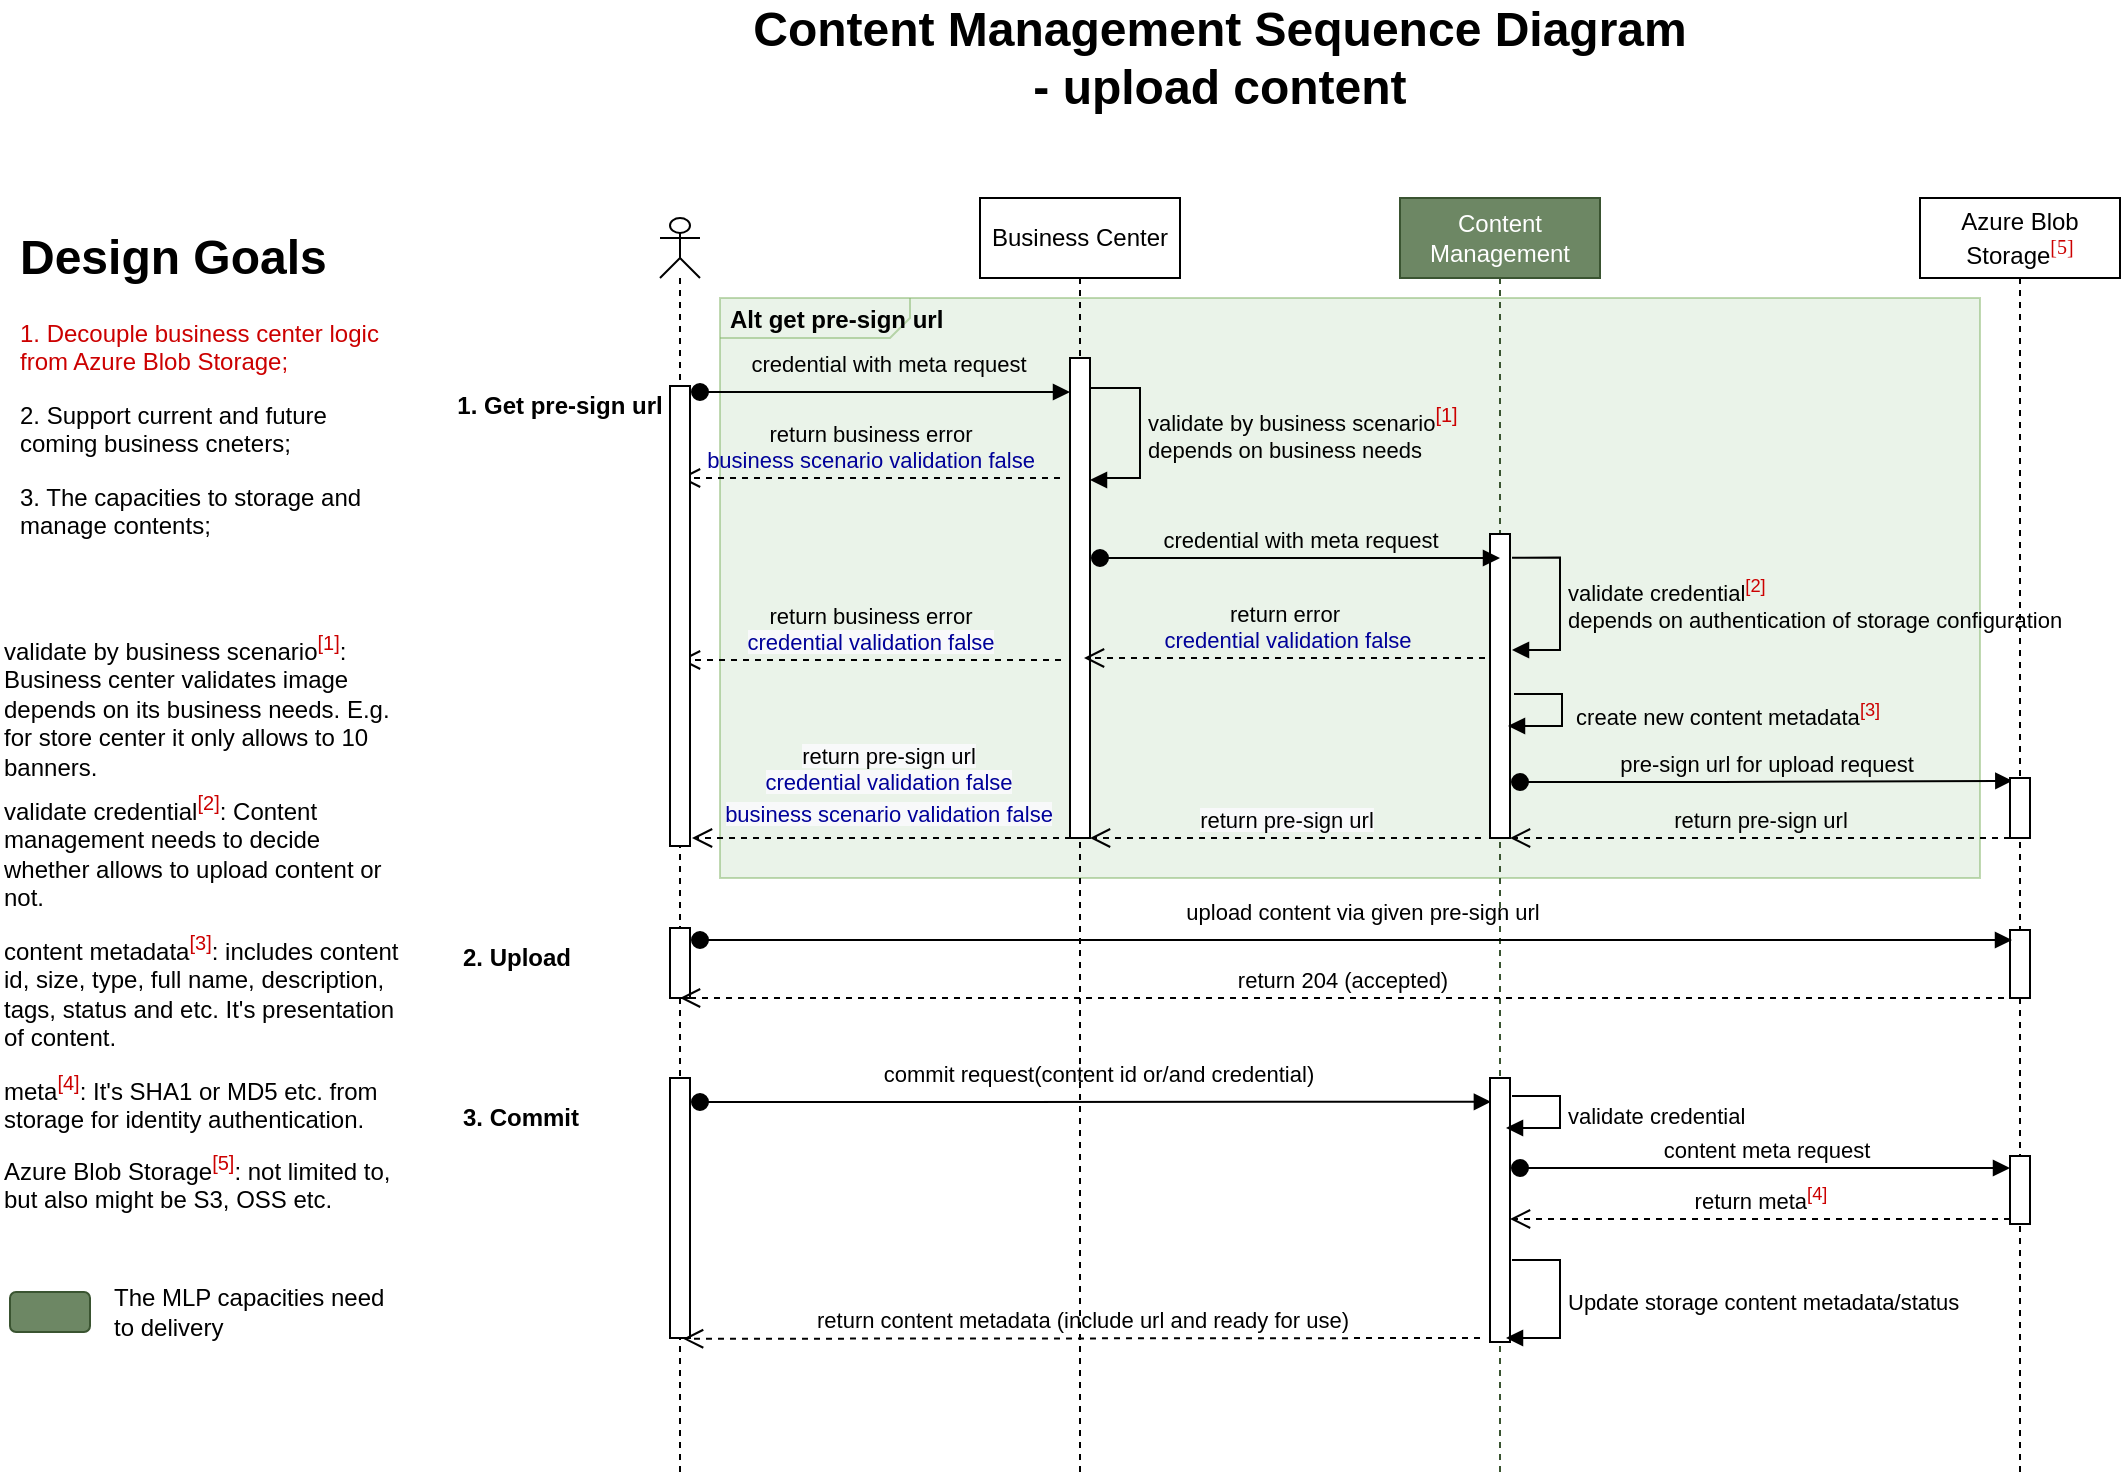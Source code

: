 <mxfile version="12.5.1" type="github" pages="2">
  <diagram id="Se-Glehy01dl6wNR-q-G" name="Uploading User Case">
    <mxGraphModel dx="3376" dy="541" grid="1" gridSize="10" guides="1" tooltips="1" connect="1" arrows="1" fold="1" page="1" pageScale="1" pageWidth="827" pageHeight="1169" math="0" shadow="0">
      <root>
        <mxCell id="0"/>
        <mxCell id="1" parent="0"/>
        <mxCell id="lDLZ59sCFjgZFas71iTA-26" value="&lt;p style=&quot;margin: 0px ; margin-top: 4px ; margin-left: 5px ; text-align: left&quot;&gt;&lt;b&gt;Alt&lt;/b&gt; &lt;b&gt;get pre-sign url&lt;/b&gt;&lt;/p&gt;" style="html=1;shape=mxgraph.sysml.package;overflow=fill;labelX=95;align=left;spacingLeft=5;verticalAlign=top;spacingTop=-3;fillColor=#d5e8d4;strokeColor=#82b366;opacity=50;" parent="1" vertex="1">
          <mxGeometry x="-2100" y="200" width="630" height="290" as="geometry"/>
        </mxCell>
        <mxCell id="fI2PRTh5zaHvBNYzc2sx-4" value="Content Management" style="shape=umlLifeline;perimeter=lifelinePerimeter;whiteSpace=wrap;html=1;container=1;collapsible=0;recursiveResize=0;outlineConnect=0;fillColor=#6d8764;strokeColor=#3A5431;fontColor=#ffffff;" parent="1" vertex="1">
          <mxGeometry x="-1760" y="150" width="100" height="640" as="geometry"/>
        </mxCell>
        <mxCell id="fI2PRTh5zaHvBNYzc2sx-18" value="" style="html=1;points=[];perimeter=orthogonalPerimeter;" parent="fI2PRTh5zaHvBNYzc2sx-4" vertex="1">
          <mxGeometry x="45" y="168" width="10" height="152" as="geometry"/>
        </mxCell>
        <mxCell id="lDLZ59sCFjgZFas71iTA-8" value="pre-sign url for upload request" style="html=1;verticalAlign=bottom;startArrow=oval;startFill=1;endArrow=block;startSize=8;labelBackgroundColor=none;entryX=0.116;entryY=0.047;entryDx=0;entryDy=0;entryPerimeter=0;" parent="fI2PRTh5zaHvBNYzc2sx-4" edge="1" target="lDLZ59sCFjgZFas71iTA-6">
          <mxGeometry width="60" relative="1" as="geometry">
            <mxPoint x="60" y="292" as="sourcePoint"/>
            <mxPoint x="309.5" y="292" as="targetPoint"/>
            <Array as="points">
              <mxPoint x="150.5" y="292"/>
            </Array>
          </mxGeometry>
        </mxCell>
        <mxCell id="fI2PRTh5zaHvBNYzc2sx-2" value="" style="shape=umlLifeline;participant=umlActor;perimeter=lifelinePerimeter;whiteSpace=wrap;html=1;container=1;collapsible=0;recursiveResize=0;verticalAlign=top;spacingTop=36;labelBackgroundColor=#ffffff;outlineConnect=0;size=30;" parent="1" vertex="1">
          <mxGeometry x="-2130" y="160" width="20" height="630" as="geometry"/>
        </mxCell>
        <mxCell id="lDLZ59sCFjgZFas71iTA-12" value="" style="html=1;points=[];perimeter=orthogonalPerimeter;align=left;" parent="fI2PRTh5zaHvBNYzc2sx-2" vertex="1">
          <mxGeometry x="5" y="355" width="10" height="35" as="geometry"/>
        </mxCell>
        <mxCell id="lDLZ59sCFjgZFas71iTA-16" value="" style="html=1;points=[];perimeter=orthogonalPerimeter;align=left;" parent="fI2PRTh5zaHvBNYzc2sx-2" vertex="1">
          <mxGeometry x="5" y="430" width="10" height="130" as="geometry"/>
        </mxCell>
        <mxCell id="fI2PRTh5zaHvBNYzc2sx-3" value="Business Center" style="shape=umlLifeline;perimeter=lifelinePerimeter;whiteSpace=wrap;html=1;container=1;collapsible=0;recursiveResize=0;outlineConnect=0;" parent="1" vertex="1">
          <mxGeometry x="-1970" y="150" width="100" height="640" as="geometry"/>
        </mxCell>
        <mxCell id="fI2PRTh5zaHvBNYzc2sx-9" value="" style="html=1;points=[];perimeter=orthogonalPerimeter;" parent="fI2PRTh5zaHvBNYzc2sx-3" vertex="1">
          <mxGeometry x="45" y="80" width="10" height="240" as="geometry"/>
        </mxCell>
        <mxCell id="fI2PRTh5zaHvBNYzc2sx-5" value="Azure Blob Storage&lt;sup style=&quot;color: rgb(0 , 0 , 0) ; font-family: &amp;#34;quot&amp;#34; ; font-style: normal ; font-variant: normal ; font-weight: 400 ; letter-spacing: normal ; text-align: left ; text-decoration: none ; text-indent: 0px ; text-transform: none ; white-space: nowrap ; word-spacing: 0px&quot;&gt;&lt;font color=&quot;#cc0000&quot;&gt;[5]&lt;/font&gt;&lt;/sup&gt;" style="shape=umlLifeline;perimeter=lifelinePerimeter;whiteSpace=wrap;html=1;container=1;collapsible=0;recursiveResize=0;outlineConnect=0;" parent="1" vertex="1">
          <mxGeometry x="-1500" y="150" width="100" height="640" as="geometry"/>
        </mxCell>
        <mxCell id="lDLZ59sCFjgZFas71iTA-6" value="" style="html=1;points=[];perimeter=orthogonalPerimeter;" parent="fI2PRTh5zaHvBNYzc2sx-5" vertex="1">
          <mxGeometry x="45" y="290" width="10" height="30" as="geometry"/>
        </mxCell>
        <mxCell id="lDLZ59sCFjgZFas71iTA-13" value="" style="html=1;points=[];perimeter=orthogonalPerimeter;" parent="fI2PRTh5zaHvBNYzc2sx-5" vertex="1">
          <mxGeometry x="45" y="366" width="10" height="34" as="geometry"/>
        </mxCell>
        <mxCell id="lDLZ59sCFjgZFas71iTA-20" value="" style="html=1;points=[];perimeter=orthogonalPerimeter;" parent="fI2PRTh5zaHvBNYzc2sx-5" vertex="1">
          <mxGeometry x="45" y="479" width="10" height="34" as="geometry"/>
        </mxCell>
        <mxCell id="fI2PRTh5zaHvBNYzc2sx-7" value="&lt;font style=&quot;font-size: 24px&quot;&gt;&lt;b&gt;Content Management Sequence Diagram&lt;br&gt;- upload content&lt;br&gt;&lt;/b&gt;&lt;/font&gt;" style="text;html=1;strokeColor=none;fillColor=none;align=center;verticalAlign=middle;whiteSpace=wrap;rounded=0;" parent="1" vertex="1">
          <mxGeometry x="-2110" y="70" width="520" height="20" as="geometry"/>
        </mxCell>
        <mxCell id="fI2PRTh5zaHvBNYzc2sx-8" value="credential with meta request" style="html=1;verticalAlign=bottom;startArrow=oval;startFill=1;endArrow=block;startSize=8;labelBackgroundColor=none;" parent="1" target="fI2PRTh5zaHvBNYzc2sx-9" edge="1">
          <mxGeometry x="0.005" y="5" width="60" relative="1" as="geometry">
            <mxPoint x="-2110" y="247" as="sourcePoint"/>
            <mxPoint x="-1928" y="247" as="targetPoint"/>
            <Array as="points">
              <mxPoint x="-2026" y="247"/>
            </Array>
            <mxPoint x="1" as="offset"/>
          </mxGeometry>
        </mxCell>
        <mxCell id="fI2PRTh5zaHvBNYzc2sx-12" value="return business error &lt;br&gt;&lt;font color=&quot;#000099&quot;&gt;business scenario validation false&lt;/font&gt;" style="html=1;verticalAlign=bottom;endArrow=open;dashed=1;endSize=8;labelBackgroundColor=none;" parent="1" target="fI2PRTh5zaHvBNYzc2sx-2" edge="1">
          <mxGeometry relative="1" as="geometry">
            <mxPoint x="-1930" y="290" as="sourcePoint"/>
            <mxPoint x="-2010" y="290" as="targetPoint"/>
          </mxGeometry>
        </mxCell>
        <mxCell id="fI2PRTh5zaHvBNYzc2sx-16" value="validate by business scenario&lt;sup&gt;&lt;font color=&quot;#cc0000&quot; style=&quot;font-size: 10px&quot;&gt;[1]&lt;/font&gt;&lt;/sup&gt;&amp;nbsp;&lt;br&gt;depends on business needs&amp;nbsp;" style="edgeStyle=orthogonalEdgeStyle;html=1;align=left;spacingLeft=2;endArrow=block;rounded=0;labelBackgroundColor=none;" parent="1" edge="1">
          <mxGeometry relative="1" as="geometry">
            <mxPoint x="-1915" y="245" as="sourcePoint"/>
            <Array as="points">
              <mxPoint x="-1890" y="245"/>
              <mxPoint x="-1890" y="290"/>
              <mxPoint x="-1910" y="290"/>
              <mxPoint x="-1910" y="291"/>
            </Array>
            <mxPoint x="-1915" y="291" as="targetPoint"/>
          </mxGeometry>
        </mxCell>
        <mxCell id="fI2PRTh5zaHvBNYzc2sx-17" value="credential with meta request" style="html=1;verticalAlign=bottom;startArrow=oval;startFill=1;endArrow=block;startSize=8;labelBackgroundColor=none;" parent="1" edge="1">
          <mxGeometry width="60" relative="1" as="geometry">
            <mxPoint x="-1910" y="330" as="sourcePoint"/>
            <mxPoint x="-1710" y="330" as="targetPoint"/>
            <Array as="points">
              <mxPoint x="-1819.5" y="330"/>
            </Array>
          </mxGeometry>
        </mxCell>
        <mxCell id="fI2PRTh5zaHvBNYzc2sx-20" value="validate credential&lt;sup&gt;&lt;font color=&quot;#cc0000&quot;&gt;[2]&lt;/font&gt;&lt;/sup&gt;&amp;nbsp;&lt;br&gt;depends on authentication of storage configuration&amp;nbsp;" style="edgeStyle=orthogonalEdgeStyle;html=1;align=left;spacingLeft=2;endArrow=block;rounded=0;labelBackgroundColor=none;" parent="1" edge="1">
          <mxGeometry relative="1" as="geometry">
            <mxPoint x="-1703.997" y="329.833" as="sourcePoint"/>
            <Array as="points">
              <mxPoint x="-1680" y="330"/>
              <mxPoint x="-1680" y="376"/>
              <mxPoint x="-1700" y="376"/>
            </Array>
            <mxPoint x="-1704" y="376" as="targetPoint"/>
          </mxGeometry>
        </mxCell>
        <mxCell id="fI2PRTh5zaHvBNYzc2sx-21" value="return error&lt;br&gt;&amp;nbsp;&lt;font color=&quot;#000099&quot;&gt;credential validation false&lt;/font&gt;" style="html=1;verticalAlign=bottom;endArrow=open;dashed=1;endSize=8;labelBackgroundColor=none;" parent="1" edge="1">
          <mxGeometry relative="1" as="geometry">
            <mxPoint x="-1717.5" y="380" as="sourcePoint"/>
            <mxPoint x="-1918" y="380" as="targetPoint"/>
          </mxGeometry>
        </mxCell>
        <mxCell id="fI2PRTh5zaHvBNYzc2sx-24" value="&lt;span style=&quot;display: inline ; float: none ; background-color: rgb(248 , 249 , 250) ; color: rgb(0 , 0 , 0) ; font-family: &amp;#34;helvetica&amp;#34; ; font-size: 11px ; font-style: normal ; font-variant: normal ; font-weight: normal ; letter-spacing: normal ; line-height: 1.2 ; overflow-wrap: normal ; text-align: center ; text-decoration: none ; text-indent: 0px ; text-transform: none ; white-space: nowrap ; word-spacing: 0px&quot;&gt;return pre-sign url&lt;/span&gt;" style="html=1;verticalAlign=bottom;endArrow=open;dashed=1;endSize=8;labelBackgroundColor=none;" parent="1" edge="1">
          <mxGeometry relative="1" as="geometry">
            <mxPoint x="-1719.5" y="470" as="sourcePoint"/>
            <mxPoint x="-1915" y="470" as="targetPoint"/>
          </mxGeometry>
        </mxCell>
        <mxCell id="fI2PRTh5zaHvBNYzc2sx-25" value="&amp;nbsp;create new content metadata&lt;sup style=&quot;color: rgb(0 , 0 , 0) ; font-family: &amp;#34;helvetica&amp;#34; ; font-size: 9.13px ; font-style: normal ; font-variant: normal ; font-weight: 400 ; letter-spacing: normal ; text-align: left ; text-decoration: none ; text-indent: 0px ; text-transform: none ; white-space: nowrap ; word-spacing: 0px&quot;&gt;&lt;font color=&quot;#cc0000&quot;&gt;[3]&lt;/font&gt;&lt;/sup&gt;" style="edgeStyle=orthogonalEdgeStyle;html=1;align=left;spacingLeft=2;endArrow=block;rounded=0;labelBackgroundColor=none;" parent="1" edge="1">
          <mxGeometry relative="1" as="geometry">
            <mxPoint x="-1703" y="398" as="sourcePoint"/>
            <Array as="points">
              <mxPoint x="-1679" y="398"/>
              <mxPoint x="-1679" y="414"/>
              <mxPoint x="-1706" y="414"/>
            </Array>
            <mxPoint x="-1706" y="414" as="targetPoint"/>
          </mxGeometry>
        </mxCell>
        <mxCell id="fI2PRTh5zaHvBNYzc2sx-39" value="return business error&lt;br&gt;&lt;span style=&quot;font: 11px / 1.2 &amp;#34;helvetica&amp;#34; ; text-align: center ; text-transform: none ; text-indent: 0px ; letter-spacing: normal ; text-decoration: none ; word-spacing: 0px ; display: inline ; white-space: nowrap ; float: none ; overflow-wrap: normal ; background-color: rgb(248 , 249 , 250)&quot;&gt;&lt;font color=&quot;#000099&quot;&gt;credential validation false&lt;/font&gt;&lt;/span&gt;" style="html=1;verticalAlign=bottom;endArrow=open;dashed=1;endSize=8;labelBackgroundColor=none;" parent="1" edge="1">
          <mxGeometry relative="1" as="geometry">
            <mxPoint x="-1929.5" y="381" as="sourcePoint"/>
            <mxPoint x="-2120" y="381" as="targetPoint"/>
          </mxGeometry>
        </mxCell>
        <mxCell id="PvR2-Of-hzqEuAxM7F6R-1" value="validate by business scenario&lt;sup&gt;&lt;font color=&quot;#cc0000&quot;&gt;[1]&lt;/font&gt;&lt;/sup&gt;: Business center validates image depends on its business needs. E.g. for store center it only allows to 10 banners.&amp;nbsp;" style="text;html=1;whiteSpace=wrap;" parent="1" vertex="1">
          <mxGeometry x="-2460" y="360" width="200" height="80" as="geometry"/>
        </mxCell>
        <mxCell id="PvR2-Of-hzqEuAxM7F6R-2" value="validate credential&lt;sup&gt;&lt;font color=&quot;#cc0000&quot;&gt;[2]&lt;/font&gt;&lt;/sup&gt;: Content management needs to decide whether allows to upload content or not." style="text;html=1;whiteSpace=wrap;" parent="1" vertex="1">
          <mxGeometry x="-2460" y="440" width="200" height="80" as="geometry"/>
        </mxCell>
        <mxCell id="U4m3X5Pd-2RmzHpy8CRf-1" value="&lt;h1&gt;Design Goals&lt;/h1&gt;&lt;p&gt;&lt;font color=&quot;#cc0000&quot;&gt;1. Decouple business center logic from Azure Blob Storage;&lt;/font&gt;&lt;/p&gt;&lt;p&gt;2. Support current and future coming business cneters; &amp;nbsp;&lt;/p&gt;&lt;p&gt;3. The capacities to storage and manage contents;&lt;/p&gt;" style="text;html=1;strokeColor=none;fillColor=none;spacing=5;spacingTop=-20;whiteSpace=wrap;overflow=hidden;rounded=0;" parent="1" vertex="1">
          <mxGeometry x="-2455" y="160" width="190" height="170" as="geometry"/>
        </mxCell>
        <mxCell id="U4m3X5Pd-2RmzHpy8CRf-2" value="" style="rounded=1;whiteSpace=wrap;html=1;fillColor=#6d8764;strokeColor=#3A5431;fontColor=#ffffff;" parent="1" vertex="1">
          <mxGeometry x="-2455" y="697" width="40" height="20" as="geometry"/>
        </mxCell>
        <mxCell id="U4m3X5Pd-2RmzHpy8CRf-3" value="The MLP capacities need to delivery" style="text;html=1;strokeColor=none;fillColor=none;align=left;verticalAlign=middle;whiteSpace=wrap;rounded=0;" parent="1" vertex="1">
          <mxGeometry x="-2405" y="692" width="150" height="30" as="geometry"/>
        </mxCell>
        <mxCell id="lDLZ59sCFjgZFas71iTA-5" value="" style="html=1;points=[];perimeter=orthogonalPerimeter;align=left;" parent="1" vertex="1">
          <mxGeometry x="-2125" y="244" width="10" height="230" as="geometry"/>
        </mxCell>
        <mxCell id="lDLZ59sCFjgZFas71iTA-9" value="return pre-sign url" style="html=1;verticalAlign=bottom;endArrow=open;dashed=1;endSize=8;labelBackgroundColor=none;" parent="1" edge="1">
          <mxGeometry relative="1" as="geometry">
            <mxPoint x="-1455" y="470" as="sourcePoint"/>
            <mxPoint x="-1705" y="470" as="targetPoint"/>
          </mxGeometry>
        </mxCell>
        <mxCell id="lDLZ59sCFjgZFas71iTA-10" value="&lt;span style=&quot;display: inline ; float: none ; background-color: rgb(248 , 249 , 250) ; color: rgb(0 , 0 , 0) ; font-family: &amp;#34;helvetica&amp;#34; ; font-size: 11px ; font-style: normal ; font-variant: normal ; font-weight: normal ; letter-spacing: normal ; line-height: 1.2 ; overflow-wrap: normal ; text-align: center ; text-decoration: none ; text-indent: 0px ; text-transform: none ; white-space: nowrap ; word-spacing: 0px&quot;&gt;return pre-sign url&lt;br&gt;&lt;span style=&quot;display: inline ; float: none ; background-color: rgb(248 , 249 , 250) ; color: rgb(0 , 0 , 0) ; font-family: &amp;#34;helvetica&amp;#34; ; font-size: 11px ; font-style: normal ; font-variant: normal ; font-weight: normal ; letter-spacing: normal ; line-height: 1.2 ; overflow-wrap: normal ; text-align: center ; text-decoration: none ; text-indent: 0px ; text-transform: none ; white-space: nowrap ; word-spacing: 0px&quot;&gt;&lt;font color=&quot;#000099&quot;&gt;credential validation false&lt;/font&gt;&lt;br&gt;&lt;span style=&quot;display: inline ; float: none ; background-color: rgb(248 , 249 , 250) ; color: rgb(0 , 0 , 153) ; font-family: &amp;#34;helvetica&amp;#34; ; font-size: 11px ; font-style: normal ; font-variant: normal ; font-weight: 400 ; letter-spacing: normal ; text-align: center ; text-decoration: none ; text-indent: 0px ; text-transform: none ; white-space: nowrap ; word-spacing: 0px&quot;&gt;business scenario validation false&lt;/span&gt;&lt;/span&gt;&lt;b&gt;&lt;/b&gt;&lt;i&gt;&lt;/i&gt;&lt;u&gt;&lt;/u&gt;&lt;sub&gt;&lt;/sub&gt;&lt;sup&gt;&lt;/sup&gt;&lt;strike&gt;&lt;/strike&gt;&lt;br&gt;&lt;/span&gt;" style="html=1;verticalAlign=bottom;endArrow=open;dashed=1;endSize=8;labelBackgroundColor=none;" parent="1" edge="1">
          <mxGeometry relative="1" as="geometry">
            <mxPoint x="-1918.5" y="470" as="sourcePoint"/>
            <mxPoint x="-2114" y="470" as="targetPoint"/>
          </mxGeometry>
        </mxCell>
        <mxCell id="lDLZ59sCFjgZFas71iTA-14" value="upload content via given pre-sign url" style="html=1;verticalAlign=bottom;startArrow=oval;startFill=1;endArrow=block;startSize=8;labelBackgroundColor=none;" parent="1" edge="1">
          <mxGeometry x="0.005" y="5" width="60" relative="1" as="geometry">
            <mxPoint x="-2110" y="521" as="sourcePoint"/>
            <mxPoint x="-1454" y="521" as="targetPoint"/>
            <Array as="points"/>
            <mxPoint x="1" as="offset"/>
          </mxGeometry>
        </mxCell>
        <mxCell id="lDLZ59sCFjgZFas71iTA-15" value="return 204 (accepted)" style="html=1;verticalAlign=bottom;endArrow=open;dashed=1;endSize=8;labelBackgroundColor=none;" parent="1" edge="1">
          <mxGeometry relative="1" as="geometry">
            <mxPoint x="-1458" y="550" as="sourcePoint"/>
            <mxPoint x="-2120" y="550" as="targetPoint"/>
          </mxGeometry>
        </mxCell>
        <mxCell id="lDLZ59sCFjgZFas71iTA-17" value="" style="html=1;points=[];perimeter=orthogonalPerimeter;" parent="1" vertex="1">
          <mxGeometry x="-1715" y="590" width="10" height="132" as="geometry"/>
        </mxCell>
        <mxCell id="lDLZ59sCFjgZFas71iTA-18" value="commit request(content id or/and credential)" style="html=1;verticalAlign=bottom;startArrow=oval;startFill=1;endArrow=block;startSize=8;labelBackgroundColor=none;entryX=0.045;entryY=0.09;entryDx=0;entryDy=0;entryPerimeter=0;" parent="1" target="lDLZ59sCFjgZFas71iTA-17" edge="1">
          <mxGeometry x="0.005" y="5" width="60" relative="1" as="geometry">
            <mxPoint x="-2110" y="602" as="sourcePoint"/>
            <mxPoint x="-1720" y="601" as="targetPoint"/>
            <Array as="points"/>
            <mxPoint x="1" as="offset"/>
          </mxGeometry>
        </mxCell>
        <mxCell id="lDLZ59sCFjgZFas71iTA-19" value="validate credential" style="edgeStyle=orthogonalEdgeStyle;html=1;align=left;spacingLeft=2;endArrow=block;rounded=0;labelBackgroundColor=none;" parent="1" edge="1">
          <mxGeometry relative="1" as="geometry">
            <mxPoint x="-1704" y="599" as="sourcePoint"/>
            <Array as="points">
              <mxPoint x="-1680" y="599"/>
              <mxPoint x="-1680" y="615"/>
              <mxPoint x="-1707" y="615"/>
            </Array>
            <mxPoint x="-1707" y="615" as="targetPoint"/>
          </mxGeometry>
        </mxCell>
        <mxCell id="lDLZ59sCFjgZFas71iTA-21" value="content meta request" style="html=1;verticalAlign=bottom;startArrow=oval;startFill=1;endArrow=block;startSize=8;labelBackgroundColor=none;" parent="1" edge="1">
          <mxGeometry width="60" relative="1" as="geometry">
            <mxPoint x="-1700" y="635" as="sourcePoint"/>
            <mxPoint x="-1455" y="635" as="targetPoint"/>
            <Array as="points">
              <mxPoint x="-1614" y="635"/>
            </Array>
          </mxGeometry>
        </mxCell>
        <mxCell id="lDLZ59sCFjgZFas71iTA-22" value="return meta&lt;sup style=&quot;color: rgb(0 , 0 , 0) ; font-family: &amp;#34;helvetica&amp;#34; ; font-size: 9.13px ; font-style: normal ; font-variant: normal ; font-weight: 400 ; letter-spacing: normal ; text-align: left ; text-decoration: none ; text-indent: 0px ; text-transform: none ; white-space: nowrap ; word-spacing: 0px&quot;&gt;&lt;font color=&quot;#cc0000&quot;&gt;[4]&lt;/font&gt;&lt;/sup&gt;" style="html=1;verticalAlign=bottom;endArrow=open;dashed=1;endSize=8;labelBackgroundColor=none;" parent="1" edge="1">
          <mxGeometry relative="1" as="geometry">
            <mxPoint x="-1455" y="660.5" as="sourcePoint"/>
            <mxPoint x="-1705" y="660.5" as="targetPoint"/>
          </mxGeometry>
        </mxCell>
        <mxCell id="lDLZ59sCFjgZFas71iTA-23" value="Update storage content metadata/status" style="edgeStyle=orthogonalEdgeStyle;html=1;align=left;spacingLeft=2;endArrow=block;rounded=0;labelBackgroundColor=none;" parent="1" edge="1">
          <mxGeometry relative="1" as="geometry">
            <mxPoint x="-1704" y="681" as="sourcePoint"/>
            <Array as="points">
              <mxPoint x="-1680" y="681"/>
              <mxPoint x="-1680" y="720"/>
              <mxPoint x="-1707" y="720"/>
            </Array>
            <mxPoint x="-1707" y="720" as="targetPoint"/>
          </mxGeometry>
        </mxCell>
        <mxCell id="lDLZ59sCFjgZFas71iTA-24" value="return content metadata (include url and ready for use)" style="html=1;verticalAlign=bottom;endArrow=open;dashed=1;endSize=8;labelBackgroundColor=none;entryX=0.655;entryY=1.003;entryDx=0;entryDy=0;entryPerimeter=0;" parent="1" target="lDLZ59sCFjgZFas71iTA-16" edge="1">
          <mxGeometry relative="1" as="geometry">
            <mxPoint x="-1720" y="720" as="sourcePoint"/>
            <mxPoint x="-2110" y="720" as="targetPoint"/>
          </mxGeometry>
        </mxCell>
        <mxCell id="lDLZ59sCFjgZFas71iTA-27" value="&lt;b&gt;1. Get pre-sign url&lt;/b&gt;" style="text;html=1;strokeColor=none;fillColor=none;align=center;verticalAlign=middle;whiteSpace=wrap;rounded=0;opacity=50;" parent="1" vertex="1">
          <mxGeometry x="-2235" y="244" width="110" height="20" as="geometry"/>
        </mxCell>
        <mxCell id="lDLZ59sCFjgZFas71iTA-28" value="&lt;b&gt;2. Upload&lt;/b&gt;" style="text;html=1;strokeColor=none;fillColor=none;align=center;verticalAlign=middle;whiteSpace=wrap;rounded=0;opacity=50;" parent="1" vertex="1">
          <mxGeometry x="-2239" y="520" width="75" height="20" as="geometry"/>
        </mxCell>
        <mxCell id="lDLZ59sCFjgZFas71iTA-29" value="&lt;b&gt;3. Commit&lt;/b&gt;" style="text;html=1;strokeColor=none;fillColor=none;align=center;verticalAlign=middle;whiteSpace=wrap;rounded=0;opacity=50;" parent="1" vertex="1">
          <mxGeometry x="-2237" y="600" width="75" height="20" as="geometry"/>
        </mxCell>
        <mxCell id="lDLZ59sCFjgZFas71iTA-30" value="content metadata&lt;sup&gt;&lt;font color=&quot;#cc0000&quot;&gt;[3]&lt;/font&gt;&lt;/sup&gt;: includes content id, size, type, full name, description, tags, status and etc. It&#39;s presentation of content." style="text;html=1;whiteSpace=wrap;" parent="1" vertex="1">
          <mxGeometry x="-2460" y="510" width="200" height="80" as="geometry"/>
        </mxCell>
        <mxCell id="lDLZ59sCFjgZFas71iTA-31" value="meta&lt;sup&gt;&lt;font color=&quot;#cc0000&quot;&gt;[4]&lt;/font&gt;&lt;/sup&gt;: It&#39;s SHA1 or MD5 etc. from storage for identity authentication." style="text;html=1;whiteSpace=wrap;" parent="1" vertex="1">
          <mxGeometry x="-2460" y="580" width="200" height="50" as="geometry"/>
        </mxCell>
        <mxCell id="lDLZ59sCFjgZFas71iTA-33" value="Azure Blob Storage&lt;sup&gt;&lt;font color=&quot;#cc0000&quot;&gt;[5]&lt;/font&gt;&lt;/sup&gt;: not limited to, but also might be S3, OSS etc. " style="text;html=1;whiteSpace=wrap;" parent="1" vertex="1">
          <mxGeometry x="-2460" y="620" width="200" height="50" as="geometry"/>
        </mxCell>
      </root>
    </mxGraphModel>
  </diagram>
  <diagram id="jyZ-UgAI93Bx1oLYN5VF" name="Uploading Flow">
    <mxGraphModel dx="1566" dy="946" grid="1" gridSize="10" guides="1" tooltips="1" connect="1" arrows="1" fold="1" page="1" pageScale="1" pageWidth="827" pageHeight="1169" math="0" shadow="0">
      <root>
        <mxCell id="dsQxGTqZnhhS0Hhq-feO-0"/>
        <mxCell id="dsQxGTqZnhhS0Hhq-feO-1" parent="dsQxGTqZnhhS0Hhq-feO-0"/>
        <mxCell id="Udotl3SnngNRSzQwj5J_-15" value="" style="rounded=0;whiteSpace=wrap;html=1;" parent="dsQxGTqZnhhS0Hhq-feO-1" vertex="1">
          <mxGeometry x="150" y="100" width="1400" height="230" as="geometry"/>
        </mxCell>
        <mxCell id="dsQxGTqZnhhS0Hhq-feO-4" value="Content Working Flow" style="rounded=0;whiteSpace=wrap;html=1;" parent="dsQxGTqZnhhS0Hhq-feO-1" vertex="1">
          <mxGeometry x="150" y="70" width="1400" height="30" as="geometry"/>
        </mxCell>
        <mxCell id="Xnf22G6UInGDL0EMW7Zc-5" value="待审批" style="rounded=1;whiteSpace=wrap;html=1;" parent="dsQxGTqZnhhS0Hhq-feO-1" vertex="1">
          <mxGeometry x="273" y="230" width="130" height="30" as="geometry"/>
        </mxCell>
        <mxCell id="Xnf22G6UInGDL0EMW7Zc-10" value="已审批未发布" style="rounded=1;whiteSpace=wrap;html=1;" parent="dsQxGTqZnhhS0Hhq-feO-1" vertex="1">
          <mxGeometry x="498" y="230" width="130" height="30" as="geometry"/>
        </mxCell>
        <mxCell id="nNc08ZOLp3TUry_A3uPC-3" value="审批通过" style="text;html=1;strokeColor=none;fillColor=none;align=center;verticalAlign=middle;whiteSpace=wrap;rounded=0;" parent="dsQxGTqZnhhS0Hhq-feO-1" vertex="1">
          <mxGeometry x="405" y="190" width="90" height="30" as="geometry"/>
        </mxCell>
        <mxCell id="nNc08ZOLp3TUry_A3uPC-4" value="" style="html=1;shadow=0;dashed=0;align=center;verticalAlign=middle;shape=mxgraph.arrows2.arrow;dy=0.67;dx=20;notch=0;" parent="dsQxGTqZnhhS0Hhq-feO-1" vertex="1">
          <mxGeometry x="415" y="235" width="70" height="20" as="geometry"/>
        </mxCell>
        <mxCell id="nNc08ZOLp3TUry_A3uPC-5" value="上传内容" style="text;html=1;strokeColor=none;fillColor=none;align=center;verticalAlign=middle;whiteSpace=wrap;rounded=0;" parent="dsQxGTqZnhhS0Hhq-feO-1" vertex="1">
          <mxGeometry x="178" y="190" width="90" height="30" as="geometry"/>
        </mxCell>
        <mxCell id="nNc08ZOLp3TUry_A3uPC-6" value="" style="html=1;shadow=0;dashed=0;align=center;verticalAlign=middle;shape=mxgraph.arrows2.arrow;dy=0.67;dx=20;notch=0;" parent="dsQxGTqZnhhS0Hhq-feO-1" vertex="1">
          <mxGeometry x="190" y="235" width="70" height="20" as="geometry"/>
        </mxCell>
        <mxCell id="Udotl3SnngNRSzQwj5J_-0" value="已发布" style="rounded=1;whiteSpace=wrap;html=1;" parent="dsQxGTqZnhhS0Hhq-feO-1" vertex="1">
          <mxGeometry x="949" y="230" width="130" height="30" as="geometry"/>
        </mxCell>
        <mxCell id="Udotl3SnngNRSzQwj5J_-1" value="业务配置" style="text;html=1;strokeColor=none;fillColor=none;align=center;verticalAlign=middle;whiteSpace=wrap;rounded=0;" parent="dsQxGTqZnhhS0Hhq-feO-1" vertex="1">
          <mxGeometry x="632" y="190" width="90" height="30" as="geometry"/>
        </mxCell>
        <mxCell id="Udotl3SnngNRSzQwj5J_-2" value="" style="html=1;shadow=0;dashed=0;align=center;verticalAlign=middle;shape=mxgraph.arrows2.arrow;dy=0.67;dx=20;notch=0;" parent="dsQxGTqZnhhS0Hhq-feO-1" vertex="1">
          <mxGeometry x="641" y="235" width="70" height="20" as="geometry"/>
        </mxCell>
        <mxCell id="Udotl3SnngNRSzQwj5J_-3" value="待生效" style="rounded=1;whiteSpace=wrap;html=1;" parent="dsQxGTqZnhhS0Hhq-feO-1" vertex="1">
          <mxGeometry x="724" y="230" width="130" height="30" as="geometry"/>
        </mxCell>
        <mxCell id="Udotl3SnngNRSzQwj5J_-4" value="" style="html=1;shadow=0;dashed=0;align=center;verticalAlign=middle;shape=mxgraph.arrows2.arrow;dy=0.67;dx=20;notch=0;" parent="dsQxGTqZnhhS0Hhq-feO-1" vertex="1">
          <mxGeometry x="866" y="235" width="70" height="20" as="geometry"/>
        </mxCell>
        <mxCell id="Udotl3SnngNRSzQwj5J_-5" value="业务审核&lt;br&gt;（人工或自动）&amp;nbsp;" style="text;html=1;strokeColor=none;fillColor=none;align=center;verticalAlign=middle;whiteSpace=wrap;rounded=0;" parent="dsQxGTqZnhhS0Hhq-feO-1" vertex="1">
          <mxGeometry x="853" y="190" width="102" height="30" as="geometry"/>
        </mxCell>
        <mxCell id="Udotl3SnngNRSzQwj5J_-14" style="edgeStyle=orthogonalEdgeStyle;rounded=0;orthogonalLoop=1;jettySize=auto;html=1;exitX=0.5;exitY=0;exitDx=0;exitDy=0;entryX=0.5;entryY=0;entryDx=0;entryDy=0;" parent="dsQxGTqZnhhS0Hhq-feO-1" source="Udotl3SnngNRSzQwj5J_-6" target="Udotl3SnngNRSzQwj5J_-1" edge="1">
          <mxGeometry relative="1" as="geometry">
            <Array as="points">
              <mxPoint x="1465" y="160"/>
              <mxPoint x="677" y="160"/>
            </Array>
          </mxGeometry>
        </mxCell>
        <mxCell id="Udotl3SnngNRSzQwj5J_-6" value="失效" style="rounded=1;whiteSpace=wrap;html=1;" parent="dsQxGTqZnhhS0Hhq-feO-1" vertex="1">
          <mxGeometry x="1400" y="230" width="130" height="30" as="geometry"/>
        </mxCell>
        <mxCell id="Udotl3SnngNRSzQwj5J_-7" value="" style="html=1;shadow=0;dashed=0;align=center;verticalAlign=middle;shape=mxgraph.arrows2.arrow;dy=0.67;dx=20;notch=0;" parent="dsQxGTqZnhhS0Hhq-feO-1" vertex="1">
          <mxGeometry x="1092" y="235" width="70" height="20" as="geometry"/>
        </mxCell>
        <mxCell id="Udotl3SnngNRSzQwj5J_-8" value="业务配置" style="text;html=1;strokeColor=none;fillColor=none;align=center;verticalAlign=middle;whiteSpace=wrap;rounded=0;" parent="dsQxGTqZnhhS0Hhq-feO-1" vertex="1">
          <mxGeometry x="1080" y="190" width="102" height="30" as="geometry"/>
        </mxCell>
        <mxCell id="Udotl3SnngNRSzQwj5J_-9" value="" style="html=1;shadow=0;dashed=0;align=center;verticalAlign=middle;shape=mxgraph.arrows2.arrow;dy=0.67;dx=20;notch=0;" parent="dsQxGTqZnhhS0Hhq-feO-1" vertex="1">
          <mxGeometry x="1317" y="235" width="70" height="20" as="geometry"/>
        </mxCell>
        <mxCell id="Udotl3SnngNRSzQwj5J_-10" value="业务审核&lt;br&gt;（人工或自动）&amp;nbsp;" style="text;html=1;strokeColor=none;fillColor=none;align=center;verticalAlign=middle;whiteSpace=wrap;rounded=0;" parent="dsQxGTqZnhhS0Hhq-feO-1" vertex="1">
          <mxGeometry x="1307" y="190" width="102" height="30" as="geometry"/>
        </mxCell>
        <mxCell id="Udotl3SnngNRSzQwj5J_-11" value="待失效审核" style="rounded=1;whiteSpace=wrap;html=1;" parent="dsQxGTqZnhhS0Hhq-feO-1" vertex="1">
          <mxGeometry x="1175" y="230" width="130" height="30" as="geometry"/>
        </mxCell>
        <mxCell id="Udotl3SnngNRSzQwj5J_-16" value="&lt;h1&gt;Content Management Capabilities&lt;/h1&gt;&lt;p&gt;&lt;ul&gt;&lt;li&gt;Upload&lt;/li&gt;&lt;li&gt;Download&lt;/li&gt;&lt;li&gt;Query&lt;/li&gt;&lt;li&gt;Content version management&lt;/li&gt;&lt;/ul&gt;&lt;/p&gt;" style="text;html=1;strokeColor=none;fillColor=none;spacing=5;spacingTop=-20;whiteSpace=wrap;overflow=hidden;rounded=0;" parent="dsQxGTqZnhhS0Hhq-feO-1" vertex="1">
          <mxGeometry x="150" y="400" width="340" height="140" as="geometry"/>
        </mxCell>
      </root>
    </mxGraphModel>
  </diagram>
</mxfile>
